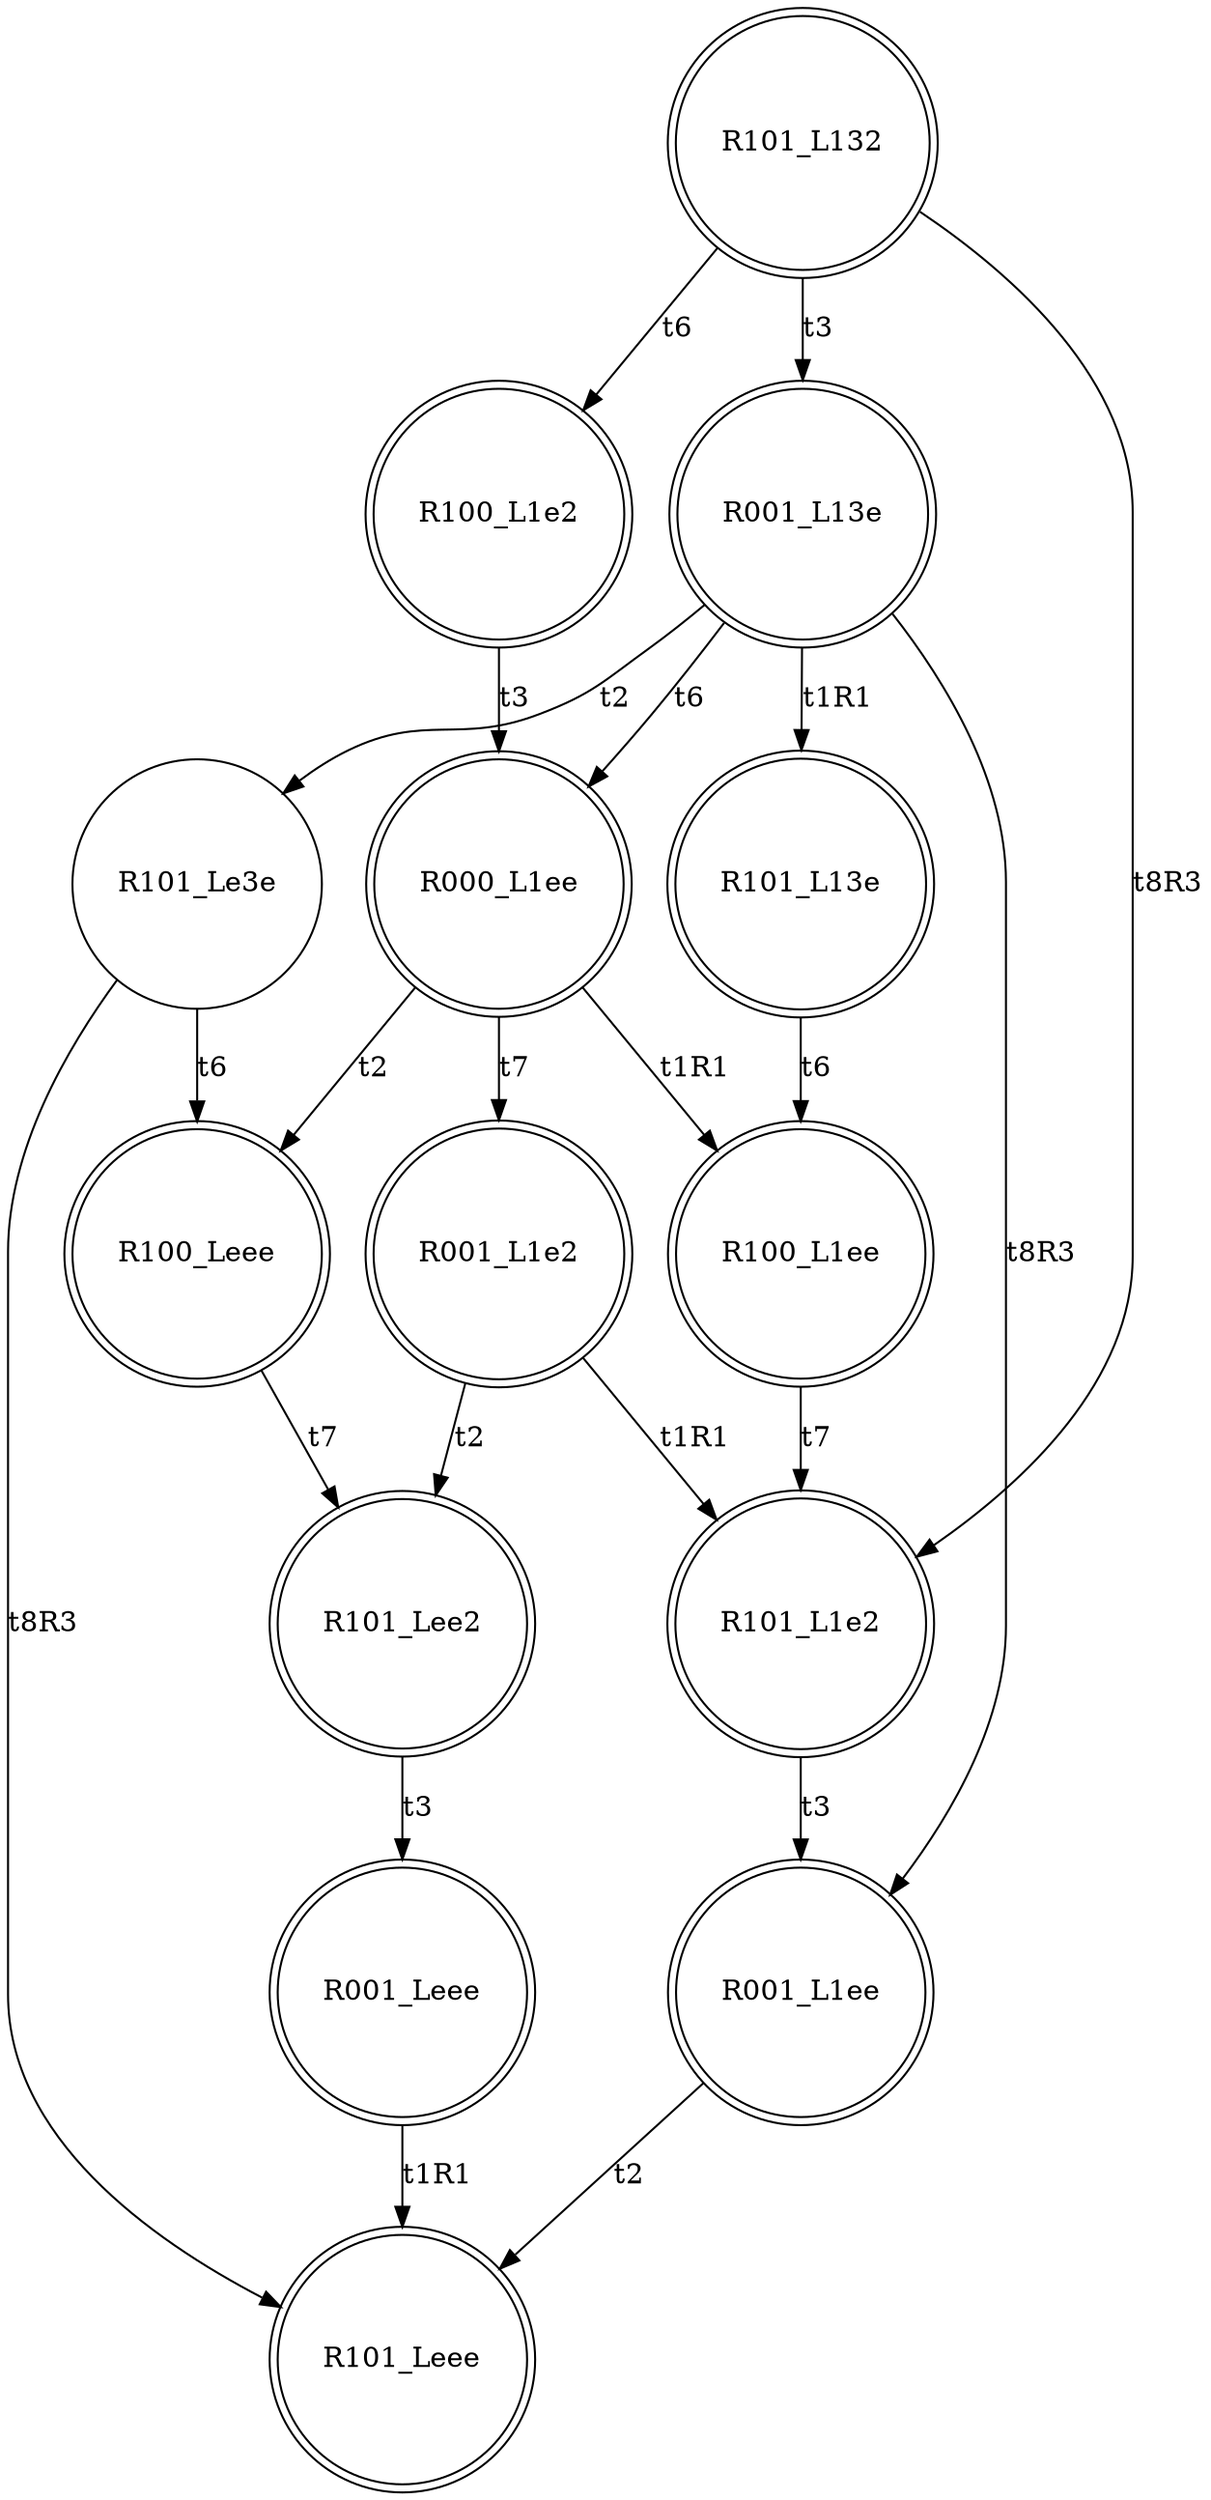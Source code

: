 digraph "SCdebug/11" {
node [shape=doublecircle]; R101_L132 ;
node [shape=doublecircle]; R101_L13e ;
node [shape=doublecircle]; R100_L1ee ;
node [shape=doublecircle]; R101_L1e2 ;
node [shape=doublecircle]; R001_L1ee ;
node [shape=doublecircle]; R101_Leee ;
node [shape=doublecircle]; R101_Lee2 ;
node [shape=doublecircle]; R001_Leee ;
node [shape=doublecircle]; R100_Leee ;
node [shape=doublecircle]; R001_L13e ;
node [shape=circle]; R101_Le3e ;
node [shape=doublecircle]; R000_L1ee ;
node [shape=doublecircle]; R001_L1e2 ;
node [shape=doublecircle]; R100_L1e2 ;
R101_L132 -> R001_L13e [label=t3]
R101_L132 -> R100_L1e2 [label=t6]
R101_L132 -> R101_L1e2 [label=t8R3]
R101_L13e -> R100_L1ee [label=t6]
R100_L1ee -> R101_L1e2 [label=t7]
R101_L1e2 -> R001_L1ee [label=t3]
R001_L1ee -> R101_Leee [label=t2]
R101_Lee2 -> R001_Leee [label=t3]
R001_Leee -> R101_Leee [label=t1R1]
R100_Leee -> R101_Lee2 [label=t7]
R001_L13e -> R101_L13e [label=t1R1]
R001_L13e -> R101_Le3e [label=t2]
R001_L13e -> R000_L1ee [label=t6]
R001_L13e -> R001_L1ee [label=t8R3]
R101_Le3e -> R100_Leee [label=t6]
R101_Le3e -> R101_Leee [label=t8R3]
R000_L1ee -> R100_L1ee [label=t1R1]
R000_L1ee -> R100_Leee [label=t2]
R000_L1ee -> R001_L1e2 [label=t7]
R001_L1e2 -> R101_L1e2 [label=t1R1]
R001_L1e2 -> R101_Lee2 [label=t2]
R100_L1e2 -> R000_L1ee [label=t3]
}